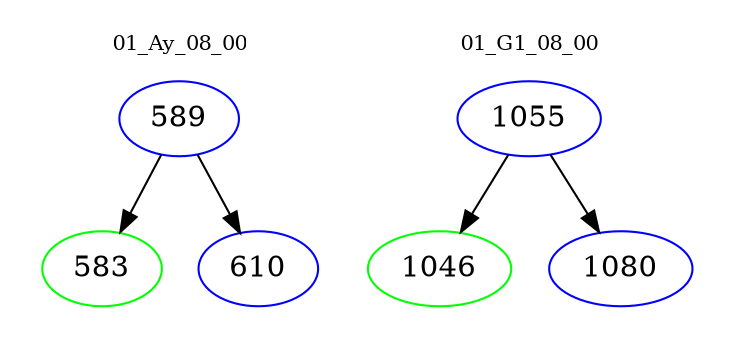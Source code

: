 digraph{
subgraph cluster_0 {
color = white
label = "01_Ay_08_00";
fontsize=10;
T0_589 [label="589", color="blue"]
T0_589 -> T0_583 [color="black"]
T0_583 [label="583", color="green"]
T0_589 -> T0_610 [color="black"]
T0_610 [label="610", color="blue"]
}
subgraph cluster_1 {
color = white
label = "01_G1_08_00";
fontsize=10;
T1_1055 [label="1055", color="blue"]
T1_1055 -> T1_1046 [color="black"]
T1_1046 [label="1046", color="green"]
T1_1055 -> T1_1080 [color="black"]
T1_1080 [label="1080", color="blue"]
}
}
